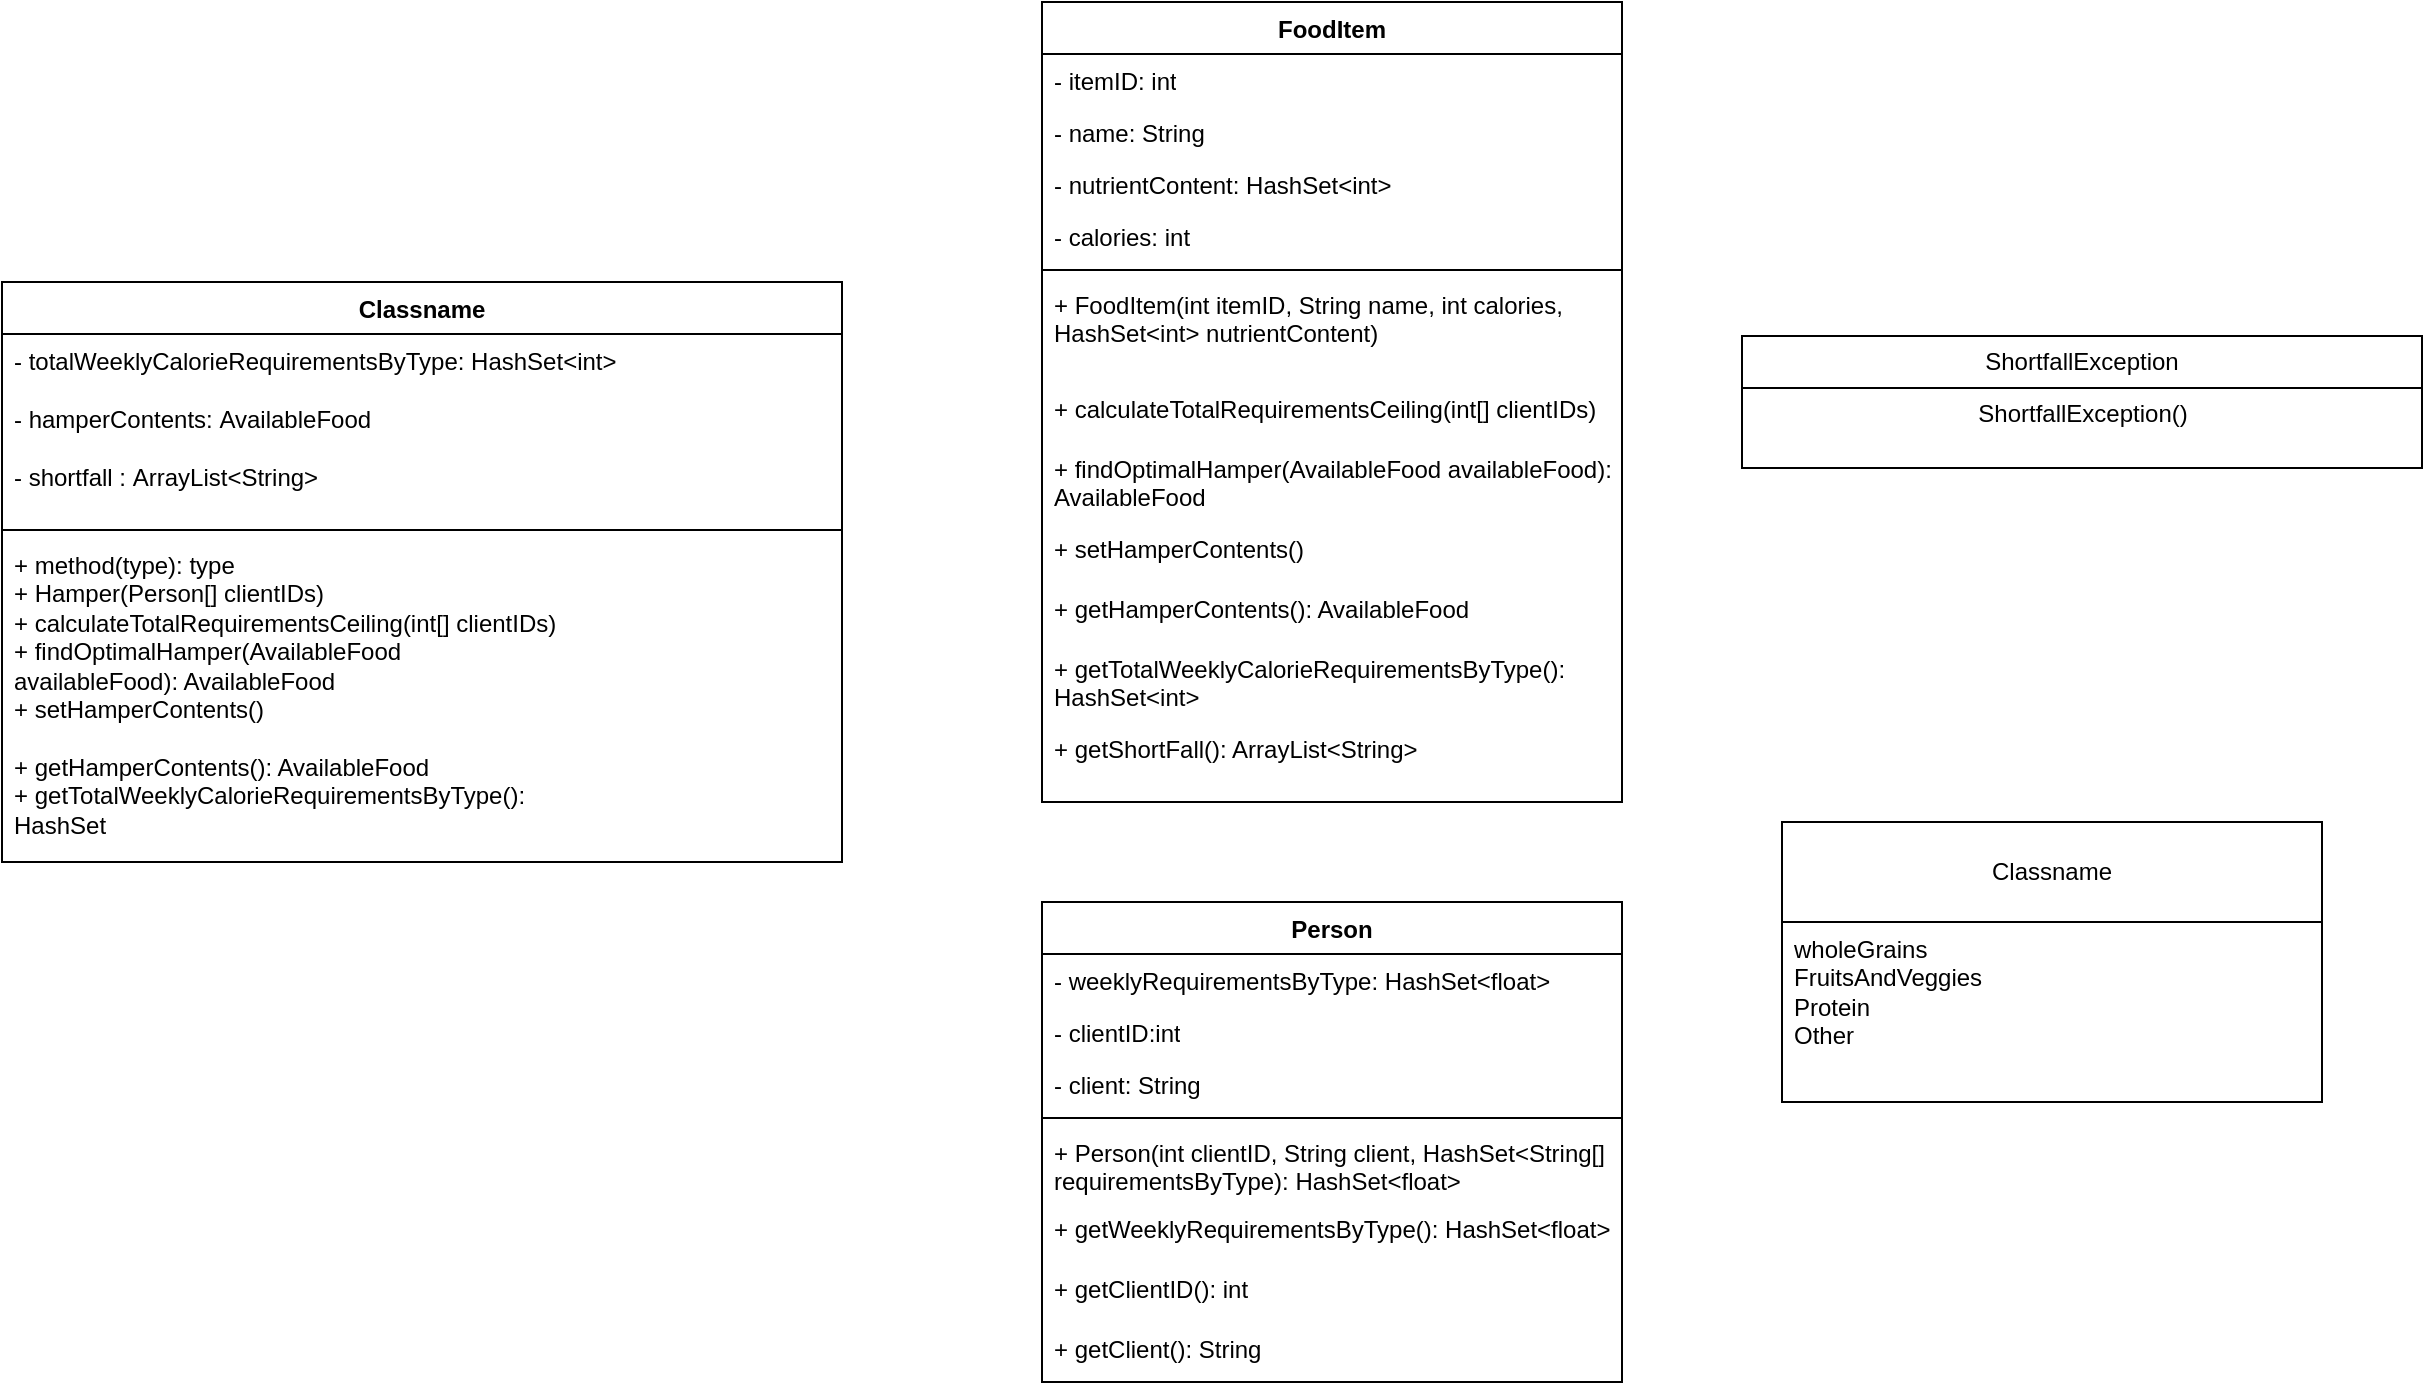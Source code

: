 <mxfile version="21.0.6" type="github">
  <diagram name="Page-1" id="w6vay4CM0imPE2UAvKqg">
    <mxGraphModel dx="3021" dy="1156" grid="1" gridSize="10" guides="1" tooltips="1" connect="1" arrows="1" fold="1" page="1" pageScale="1" pageWidth="850" pageHeight="1100" math="0" shadow="0">
      <root>
        <mxCell id="0" />
        <mxCell id="1" parent="0" />
        <mxCell id="r-d_q9eVbDzV2q1Ur8VG-5" value="FoodItem" style="swimlane;fontStyle=1;align=center;verticalAlign=top;childLayout=stackLayout;horizontal=1;startSize=26;horizontalStack=0;resizeParent=1;resizeParentMax=0;resizeLast=0;collapsible=1;marginBottom=0;whiteSpace=wrap;html=1;" vertex="1" parent="1">
          <mxGeometry x="110" y="70" width="290" height="400" as="geometry" />
        </mxCell>
        <mxCell id="r-d_q9eVbDzV2q1Ur8VG-6" value="- itemID: int" style="text;strokeColor=none;fillColor=none;align=left;verticalAlign=top;spacingLeft=4;spacingRight=4;overflow=hidden;rotatable=0;points=[[0,0.5],[1,0.5]];portConstraint=eastwest;whiteSpace=wrap;html=1;" vertex="1" parent="r-d_q9eVbDzV2q1Ur8VG-5">
          <mxGeometry y="26" width="290" height="26" as="geometry" />
        </mxCell>
        <mxCell id="r-d_q9eVbDzV2q1Ur8VG-9" value="- name: String" style="text;strokeColor=none;fillColor=none;align=left;verticalAlign=top;spacingLeft=4;spacingRight=4;overflow=hidden;rotatable=0;points=[[0,0.5],[1,0.5]];portConstraint=eastwest;whiteSpace=wrap;html=1;" vertex="1" parent="r-d_q9eVbDzV2q1Ur8VG-5">
          <mxGeometry y="52" width="290" height="26" as="geometry" />
        </mxCell>
        <mxCell id="r-d_q9eVbDzV2q1Ur8VG-10" value="- nutrientContent: HashSet&amp;lt;int&amp;gt;" style="text;strokeColor=none;fillColor=none;align=left;verticalAlign=top;spacingLeft=4;spacingRight=4;overflow=hidden;rotatable=0;points=[[0,0.5],[1,0.5]];portConstraint=eastwest;whiteSpace=wrap;html=1;" vertex="1" parent="r-d_q9eVbDzV2q1Ur8VG-5">
          <mxGeometry y="78" width="290" height="26" as="geometry" />
        </mxCell>
        <mxCell id="r-d_q9eVbDzV2q1Ur8VG-11" value="- calories: int" style="text;strokeColor=none;fillColor=none;align=left;verticalAlign=top;spacingLeft=4;spacingRight=4;overflow=hidden;rotatable=0;points=[[0,0.5],[1,0.5]];portConstraint=eastwest;whiteSpace=wrap;html=1;" vertex="1" parent="r-d_q9eVbDzV2q1Ur8VG-5">
          <mxGeometry y="104" width="290" height="26" as="geometry" />
        </mxCell>
        <mxCell id="r-d_q9eVbDzV2q1Ur8VG-7" value="" style="line;strokeWidth=1;fillColor=none;align=left;verticalAlign=middle;spacingTop=-1;spacingLeft=3;spacingRight=3;rotatable=0;labelPosition=right;points=[];portConstraint=eastwest;strokeColor=inherit;" vertex="1" parent="r-d_q9eVbDzV2q1Ur8VG-5">
          <mxGeometry y="130" width="290" height="8" as="geometry" />
        </mxCell>
        <mxCell id="r-d_q9eVbDzV2q1Ur8VG-8" value="+ FoodItem(int itemID, String name, int calories, HashSet&amp;lt;int&amp;gt; nutrientContent)" style="text;strokeColor=none;fillColor=none;align=left;verticalAlign=top;spacingLeft=4;spacingRight=4;overflow=hidden;rotatable=0;points=[[0,0.5],[1,0.5]];portConstraint=eastwest;whiteSpace=wrap;html=1;" vertex="1" parent="r-d_q9eVbDzV2q1Ur8VG-5">
          <mxGeometry y="138" width="290" height="52" as="geometry" />
        </mxCell>
        <mxCell id="r-d_q9eVbDzV2q1Ur8VG-12" value="+ calculateTotalRequirementsCeiling(int[] clientIDs)" style="text;strokeColor=none;fillColor=none;align=left;verticalAlign=top;spacingLeft=4;spacingRight=4;overflow=hidden;rotatable=0;points=[[0,0.5],[1,0.5]];portConstraint=eastwest;whiteSpace=wrap;html=1;" vertex="1" parent="r-d_q9eVbDzV2q1Ur8VG-5">
          <mxGeometry y="190" width="290" height="30" as="geometry" />
        </mxCell>
        <mxCell id="r-d_q9eVbDzV2q1Ur8VG-13" value="+ findOptimalHamper(AvailableFood availableFood): AvailableFood" style="text;strokeColor=none;fillColor=none;align=left;verticalAlign=top;spacingLeft=4;spacingRight=4;overflow=hidden;rotatable=0;points=[[0,0.5],[1,0.5]];portConstraint=eastwest;whiteSpace=wrap;html=1;" vertex="1" parent="r-d_q9eVbDzV2q1Ur8VG-5">
          <mxGeometry y="220" width="290" height="40" as="geometry" />
        </mxCell>
        <mxCell id="r-d_q9eVbDzV2q1Ur8VG-14" value="+ setHamperContents()" style="text;strokeColor=none;fillColor=none;align=left;verticalAlign=top;spacingLeft=4;spacingRight=4;overflow=hidden;rotatable=0;points=[[0,0.5],[1,0.5]];portConstraint=eastwest;whiteSpace=wrap;html=1;" vertex="1" parent="r-d_q9eVbDzV2q1Ur8VG-5">
          <mxGeometry y="260" width="290" height="30" as="geometry" />
        </mxCell>
        <mxCell id="r-d_q9eVbDzV2q1Ur8VG-15" value="+ getHamperContents(): AvailableFood" style="text;strokeColor=none;fillColor=none;align=left;verticalAlign=top;spacingLeft=4;spacingRight=4;overflow=hidden;rotatable=0;points=[[0,0.5],[1,0.5]];portConstraint=eastwest;whiteSpace=wrap;html=1;" vertex="1" parent="r-d_q9eVbDzV2q1Ur8VG-5">
          <mxGeometry y="290" width="290" height="30" as="geometry" />
        </mxCell>
        <mxCell id="r-d_q9eVbDzV2q1Ur8VG-16" value="+ getTotalWeeklyCalorieRequirementsByType(): HashSet&amp;lt;int&amp;gt;" style="text;strokeColor=none;fillColor=none;align=left;verticalAlign=top;spacingLeft=4;spacingRight=4;overflow=hidden;rotatable=0;points=[[0,0.5],[1,0.5]];portConstraint=eastwest;whiteSpace=wrap;html=1;" vertex="1" parent="r-d_q9eVbDzV2q1Ur8VG-5">
          <mxGeometry y="320" width="290" height="40" as="geometry" />
        </mxCell>
        <mxCell id="r-d_q9eVbDzV2q1Ur8VG-17" value="+ getShortFall(): ArrayList&amp;lt;String&amp;gt;" style="text;strokeColor=none;fillColor=none;align=left;verticalAlign=top;spacingLeft=4;spacingRight=4;overflow=hidden;rotatable=0;points=[[0,0.5],[1,0.5]];portConstraint=eastwest;whiteSpace=wrap;html=1;" vertex="1" parent="r-d_q9eVbDzV2q1Ur8VG-5">
          <mxGeometry y="360" width="290" height="40" as="geometry" />
        </mxCell>
        <mxCell id="5vHbgtkAKjBmpQbh6Rdm-1" value="ShortfallException" style="swimlane;fontStyle=0;childLayout=stackLayout;horizontal=1;startSize=26;fillColor=none;horizontalStack=0;resizeParent=1;resizeParentMax=0;resizeLast=0;collapsible=1;marginBottom=0;whiteSpace=wrap;html=1;" vertex="1" parent="1">
          <mxGeometry x="460" y="237" width="340" height="66" as="geometry" />
        </mxCell>
        <mxCell id="5vHbgtkAKjBmpQbh6Rdm-5" value="ShortfallException()&lt;br/&gt;&lt;br/&gt;" style="text;html=1;align=center;verticalAlign=middle;resizable=0;points=[];autosize=1;strokeColor=none;fillColor=none;" vertex="1" parent="5vHbgtkAKjBmpQbh6Rdm-1">
          <mxGeometry y="26" width="340" height="40" as="geometry" />
        </mxCell>
        <mxCell id="r-d_q9eVbDzV2q1Ur8VG-18" value="Person" style="swimlane;fontStyle=1;align=center;verticalAlign=top;childLayout=stackLayout;horizontal=1;startSize=26;horizontalStack=0;resizeParent=1;resizeParentMax=0;resizeLast=0;collapsible=1;marginBottom=0;whiteSpace=wrap;html=1;" vertex="1" parent="1">
          <mxGeometry x="110" y="520" width="290" height="240" as="geometry" />
        </mxCell>
        <mxCell id="r-d_q9eVbDzV2q1Ur8VG-19" value="- weeklyRequirementsByType: HashSet&amp;lt;float&amp;gt;" style="text;strokeColor=none;fillColor=none;align=left;verticalAlign=top;spacingLeft=4;spacingRight=4;overflow=hidden;rotatable=0;points=[[0,0.5],[1,0.5]];portConstraint=eastwest;whiteSpace=wrap;html=1;" vertex="1" parent="r-d_q9eVbDzV2q1Ur8VG-18">
          <mxGeometry y="26" width="290" height="26" as="geometry" />
        </mxCell>
        <mxCell id="r-d_q9eVbDzV2q1Ur8VG-22" value="- clientID:int" style="text;strokeColor=none;fillColor=none;align=left;verticalAlign=top;spacingLeft=4;spacingRight=4;overflow=hidden;rotatable=0;points=[[0,0.5],[1,0.5]];portConstraint=eastwest;whiteSpace=wrap;html=1;" vertex="1" parent="r-d_q9eVbDzV2q1Ur8VG-18">
          <mxGeometry y="52" width="290" height="26" as="geometry" />
        </mxCell>
        <mxCell id="r-d_q9eVbDzV2q1Ur8VG-23" value="- client: String" style="text;strokeColor=none;fillColor=none;align=left;verticalAlign=top;spacingLeft=4;spacingRight=4;overflow=hidden;rotatable=0;points=[[0,0.5],[1,0.5]];portConstraint=eastwest;whiteSpace=wrap;html=1;" vertex="1" parent="r-d_q9eVbDzV2q1Ur8VG-18">
          <mxGeometry y="78" width="290" height="26" as="geometry" />
        </mxCell>
        <mxCell id="r-d_q9eVbDzV2q1Ur8VG-20" value="" style="line;strokeWidth=1;fillColor=none;align=left;verticalAlign=middle;spacingTop=-1;spacingLeft=3;spacingRight=3;rotatable=0;labelPosition=right;points=[];portConstraint=eastwest;strokeColor=inherit;" vertex="1" parent="r-d_q9eVbDzV2q1Ur8VG-18">
          <mxGeometry y="104" width="290" height="8" as="geometry" />
        </mxCell>
        <mxCell id="r-d_q9eVbDzV2q1Ur8VG-21" value="+ Person(int clientID, String client, HashSet&amp;lt;String[] requirementsByType): HashSet&amp;lt;float&amp;gt;" style="text;strokeColor=none;fillColor=none;align=left;verticalAlign=top;spacingLeft=4;spacingRight=4;overflow=hidden;rotatable=0;points=[[0,0.5],[1,0.5]];portConstraint=eastwest;whiteSpace=wrap;html=1;" vertex="1" parent="r-d_q9eVbDzV2q1Ur8VG-18">
          <mxGeometry y="112" width="290" height="38" as="geometry" />
        </mxCell>
        <mxCell id="r-d_q9eVbDzV2q1Ur8VG-24" value="+ getWeeklyRequirementsByType(): HashSet&amp;lt;float&amp;gt;" style="text;strokeColor=none;fillColor=none;align=left;verticalAlign=top;spacingLeft=4;spacingRight=4;overflow=hidden;rotatable=0;points=[[0,0.5],[1,0.5]];portConstraint=eastwest;whiteSpace=wrap;html=1;" vertex="1" parent="r-d_q9eVbDzV2q1Ur8VG-18">
          <mxGeometry y="150" width="290" height="30" as="geometry" />
        </mxCell>
        <mxCell id="r-d_q9eVbDzV2q1Ur8VG-25" value="+ getClientID(): int" style="text;strokeColor=none;fillColor=none;align=left;verticalAlign=top;spacingLeft=4;spacingRight=4;overflow=hidden;rotatable=0;points=[[0,0.5],[1,0.5]];portConstraint=eastwest;whiteSpace=wrap;html=1;" vertex="1" parent="r-d_q9eVbDzV2q1Ur8VG-18">
          <mxGeometry y="180" width="290" height="30" as="geometry" />
        </mxCell>
        <mxCell id="r-d_q9eVbDzV2q1Ur8VG-26" value="+ getClient(): String" style="text;strokeColor=none;fillColor=none;align=left;verticalAlign=top;spacingLeft=4;spacingRight=4;overflow=hidden;rotatable=0;points=[[0,0.5],[1,0.5]];portConstraint=eastwest;whiteSpace=wrap;html=1;" vertex="1" parent="r-d_q9eVbDzV2q1Ur8VG-18">
          <mxGeometry y="210" width="290" height="30" as="geometry" />
        </mxCell>
        <mxCell id="CjihOQv_C-0zfXQnCnq9-9" value="Classname" style="swimlane;fontStyle=1;align=center;verticalAlign=top;childLayout=stackLayout;horizontal=1;startSize=26;horizontalStack=0;resizeParent=1;resizeParentMax=0;resizeLast=0;collapsible=1;marginBottom=0;whiteSpace=wrap;html=1;" vertex="1" parent="1">
          <mxGeometry x="-410" y="210" width="420" height="290" as="geometry" />
        </mxCell>
        <mxCell id="CjihOQv_C-0zfXQnCnq9-10" value="- totalWeeklyCalorieRequirementsByType:&amp;nbsp;HashSet&amp;lt;int&amp;gt;&lt;br&gt;&lt;br&gt;- hamperContents:&amp;nbsp;AvailableFood&lt;br&gt;&lt;br&gt;-&amp;nbsp;shortfall :&amp;nbsp;ArrayList&amp;lt;String&amp;gt;&lt;br&gt;&lt;br&gt;" style="text;strokeColor=none;fillColor=none;align=left;verticalAlign=top;spacingLeft=4;spacingRight=4;overflow=hidden;rotatable=0;points=[[0,0.5],[1,0.5]];portConstraint=eastwest;whiteSpace=wrap;html=1;" vertex="1" parent="CjihOQv_C-0zfXQnCnq9-9">
          <mxGeometry y="26" width="420" height="94" as="geometry" />
        </mxCell>
        <mxCell id="CjihOQv_C-0zfXQnCnq9-11" value="" style="line;strokeWidth=1;fillColor=none;align=left;verticalAlign=middle;spacingTop=-1;spacingLeft=3;spacingRight=3;rotatable=0;labelPosition=right;points=[];portConstraint=eastwest;strokeColor=inherit;" vertex="1" parent="CjihOQv_C-0zfXQnCnq9-9">
          <mxGeometry y="120" width="420" height="8" as="geometry" />
        </mxCell>
        <mxCell id="CjihOQv_C-0zfXQnCnq9-12" value="+ method(type): type&lt;br&gt;+ Hamper(Person[] clientIDs)&lt;br&gt;+&amp;nbsp;calculateTotalRequirementsCeiling(int[] clientIDs)&lt;br&gt;+ findOptimalHamper(AvailableFood&lt;br/&gt; availableFood): AvailableFood&amp;nbsp; &lt;br&gt;+ setHamperContents()&lt;br/&gt;&lt;br&gt;+ getHamperContents(): AvailableFood &lt;br&gt;+ getTotalWeeklyCalorieRequirementsByType():&lt;br/&gt; HashSet&lt;br/&gt;&lt;br&gt;+ getShortFall(): ArrayList" style="text;strokeColor=none;fillColor=none;align=left;verticalAlign=top;spacingLeft=4;spacingRight=4;overflow=hidden;rotatable=0;points=[[0,0.5],[1,0.5]];portConstraint=eastwest;whiteSpace=wrap;html=1;" vertex="1" parent="CjihOQv_C-0zfXQnCnq9-9">
          <mxGeometry y="128" width="420" height="162" as="geometry" />
        </mxCell>
        <mxCell id="5vHbgtkAKjBmpQbh6Rdm-15" value="Classname" style="swimlane;fontStyle=0;childLayout=stackLayout;horizontal=1;startSize=50;fillColor=none;horizontalStack=0;resizeParent=1;resizeParentMax=0;resizeLast=0;collapsible=1;marginBottom=0;whiteSpace=wrap;html=1;" vertex="1" parent="1">
          <mxGeometry x="480" y="480" width="270" height="140" as="geometry" />
        </mxCell>
        <mxCell id="5vHbgtkAKjBmpQbh6Rdm-18" value="wholeGrains&lt;br&gt;FruitsAndVeggies&lt;br&gt;Protein&lt;br&gt;Other" style="text;strokeColor=none;fillColor=none;align=left;verticalAlign=top;spacingLeft=4;spacingRight=4;overflow=hidden;rotatable=0;points=[[0,0.5],[1,0.5]];portConstraint=eastwest;whiteSpace=wrap;html=1;" vertex="1" parent="5vHbgtkAKjBmpQbh6Rdm-15">
          <mxGeometry y="50" width="270" height="90" as="geometry" />
        </mxCell>
      </root>
    </mxGraphModel>
  </diagram>
</mxfile>
